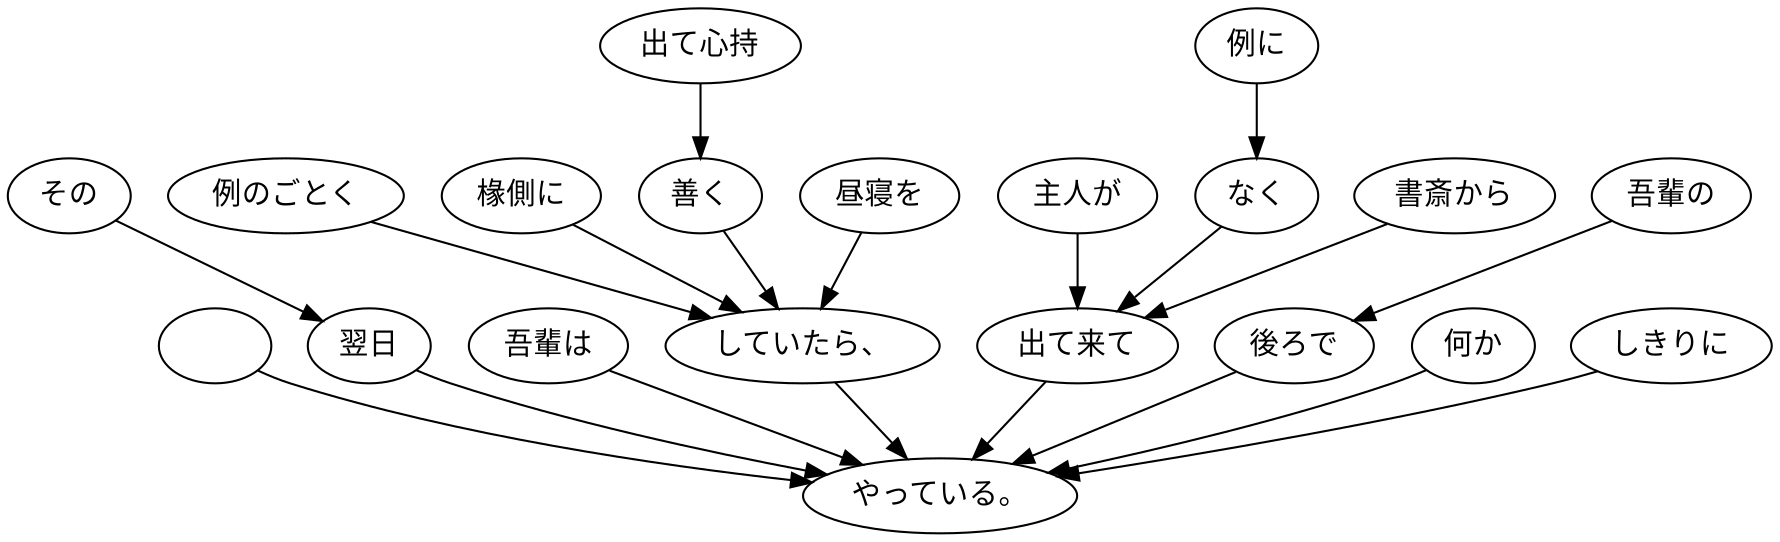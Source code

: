 digraph graph150 {
	node0 [label="　"];
	node1 [label="その"];
	node2 [label="翌日"];
	node3 [label="吾輩は"];
	node4 [label="例のごとく"];
	node5 [label="椽側に"];
	node6 [label="出て心持"];
	node7 [label="善く"];
	node8 [label="昼寝を"];
	node9 [label="していたら、"];
	node10 [label="主人が"];
	node11 [label="例に"];
	node12 [label="なく"];
	node13 [label="書斎から"];
	node14 [label="出て来て"];
	node15 [label="吾輩の"];
	node16 [label="後ろで"];
	node17 [label="何か"];
	node18 [label="しきりに"];
	node19 [label="やっている。"];
	node0 -> node19;
	node1 -> node2;
	node2 -> node19;
	node3 -> node19;
	node4 -> node9;
	node5 -> node9;
	node6 -> node7;
	node7 -> node9;
	node8 -> node9;
	node9 -> node19;
	node10 -> node14;
	node11 -> node12;
	node12 -> node14;
	node13 -> node14;
	node14 -> node19;
	node15 -> node16;
	node16 -> node19;
	node17 -> node19;
	node18 -> node19;
}

